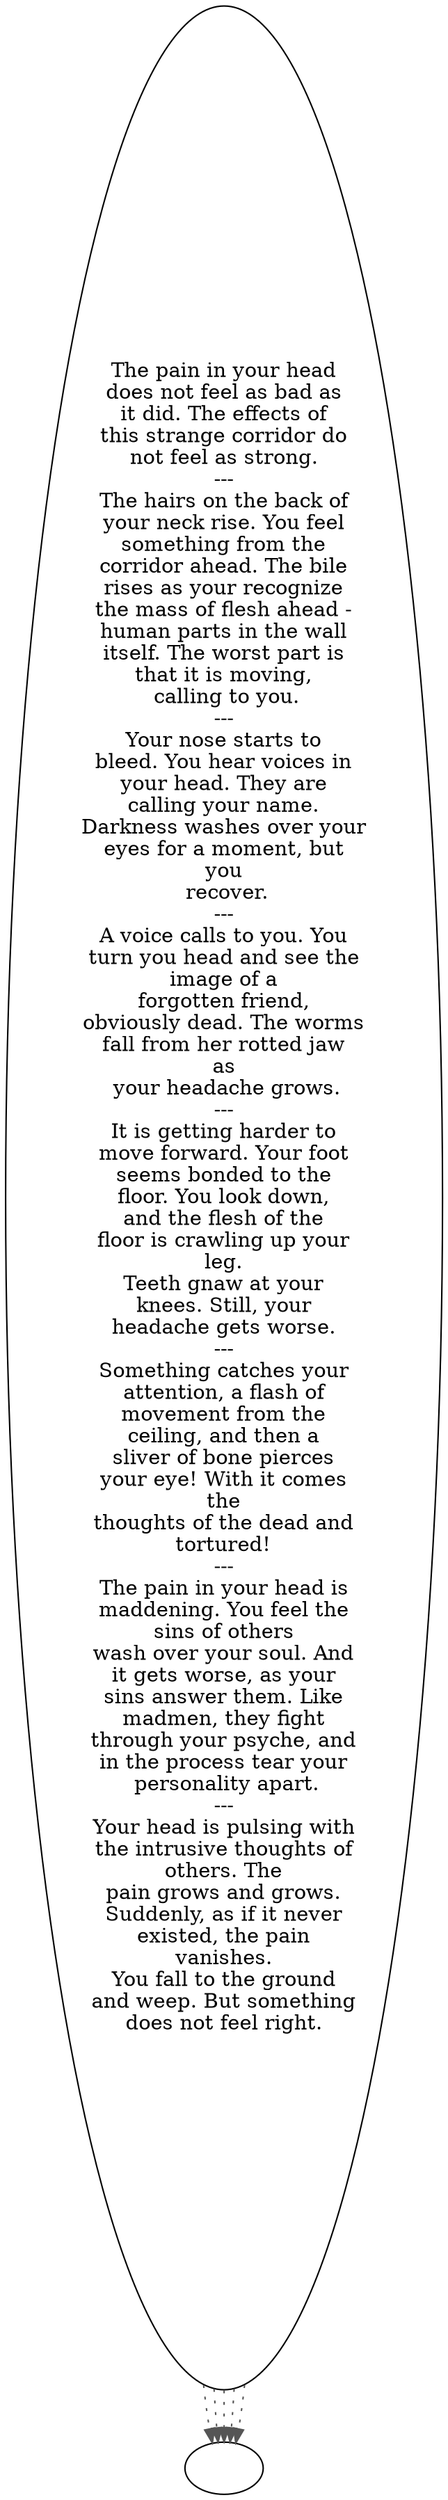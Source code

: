 digraph REVULSE {
  "start" [style=filled       fillcolor="#FFFFFF"       color="#000000"]
  "start" -> "blast_party" [style=dotted color="#555555"]
  "start" -> "blast_party" [style=dotted color="#555555"]
  "start" -> "blast_party" [style=dotted color="#555555"]
  "start" -> "blast_party" [style=dotted color="#555555"]
  "start" -> "blast_party" [style=dotted color="#555555"]
  "start" [label="The pain in your head\ndoes not feel as bad as\nit did. The effects of\nthis strange corridor do\nnot feel as strong.\n---\nThe hairs on the back of\nyour neck rise. You feel\nsomething from the\ncorridor ahead. The bile\nrises as your recognize\nthe mass of flesh ahead -\nhuman parts in the wall\nitself. The worst part is\nthat it is moving,\n calling to you.\n---\nYour nose starts to\nbleed. You hear voices in\nyour head. They are\ncalling your name.\nDarkness washes over your\neyes for a moment, but\nyou\n recover.\n---\nA voice calls to you. You\nturn you head and see the\nimage of a\nforgotten friend,\nobviously dead. The worms\nfall from her rotted jaw\nas\n your headache grows.\n---\nIt is getting harder to\nmove forward. Your foot\nseems bonded to the\nfloor. You look down,\nand the flesh of the\nfloor is crawling up your\nleg.\nTeeth gnaw at your\nknees. Still, your\nheadache gets worse.\n---\nSomething catches your\nattention, a flash of\nmovement from the\nceiling, and then a\nsliver of bone pierces\nyour eye! With it comes\nthe\nthoughts of the dead and\ntortured!\n---\nThe pain in your head is\nmaddening. You feel the\nsins of others\nwash over your soul. And\nit gets worse, as your\nsins answer them. Like\nmadmen, they fight\nthrough your psyche, and\nin the process tear your\n personality apart.\n---\nYour head is pulsing with\nthe intrusive thoughts of\nothers. The\npain grows and grows.\nSuddenly, as if it never\nexisted, the pain\nvanishes.\nYou fall to the ground\nand weep. But something\ndoes not feel right."]
  "blast_party" [style=filled       fillcolor="#FFFFFF"       color="#000000"]
  "blast_party" [label=""]
}